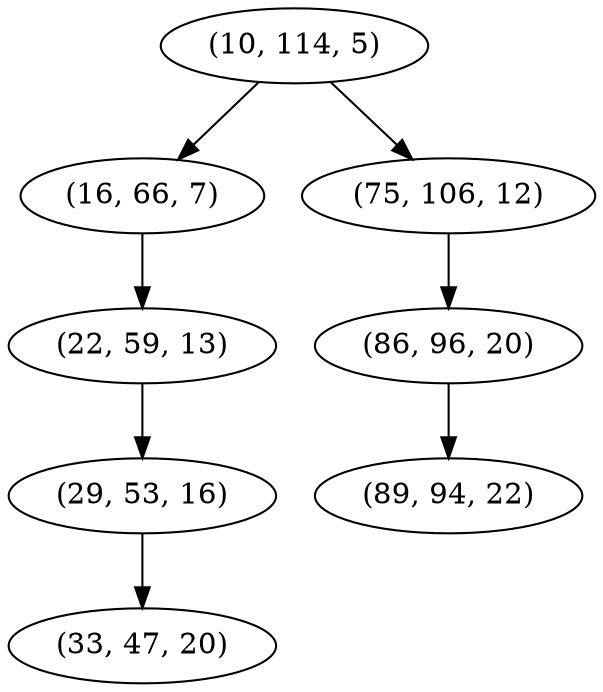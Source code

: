 digraph tree {
    "(10, 114, 5)";
    "(16, 66, 7)";
    "(22, 59, 13)";
    "(29, 53, 16)";
    "(33, 47, 20)";
    "(75, 106, 12)";
    "(86, 96, 20)";
    "(89, 94, 22)";
    "(10, 114, 5)" -> "(16, 66, 7)";
    "(10, 114, 5)" -> "(75, 106, 12)";
    "(16, 66, 7)" -> "(22, 59, 13)";
    "(22, 59, 13)" -> "(29, 53, 16)";
    "(29, 53, 16)" -> "(33, 47, 20)";
    "(75, 106, 12)" -> "(86, 96, 20)";
    "(86, 96, 20)" -> "(89, 94, 22)";
}
